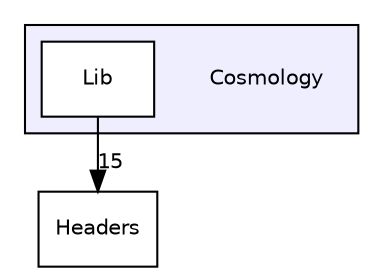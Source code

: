 digraph "Cosmology" {
  compound=true
  node [ fontsize="10", fontname="Helvetica"];
  edge [ labelfontsize="10", labelfontname="Helvetica"];
  subgraph clusterdir_d70f61120c1476e2ded0452ec5d144d9 {
    graph [ bgcolor="#eeeeff", pencolor="black", label="" URL="dir_d70f61120c1476e2ded0452ec5d144d9.html"];
    dir_d70f61120c1476e2ded0452ec5d144d9 [shape=plaintext label="Cosmology"];
    dir_610e9256507f941f5221e428cfb2cb55 [shape=box label="Lib" color="black" fillcolor="white" style="filled" URL="dir_610e9256507f941f5221e428cfb2cb55.html"];
  }
  dir_692516b589a32b3bfce781ca9f6d1534 [shape=box label="Headers" URL="dir_692516b589a32b3bfce781ca9f6d1534.html"];
  dir_610e9256507f941f5221e428cfb2cb55->dir_692516b589a32b3bfce781ca9f6d1534 [headlabel="15", labeldistance=1.5 headhref="dir_000003_000011.html"];
}

